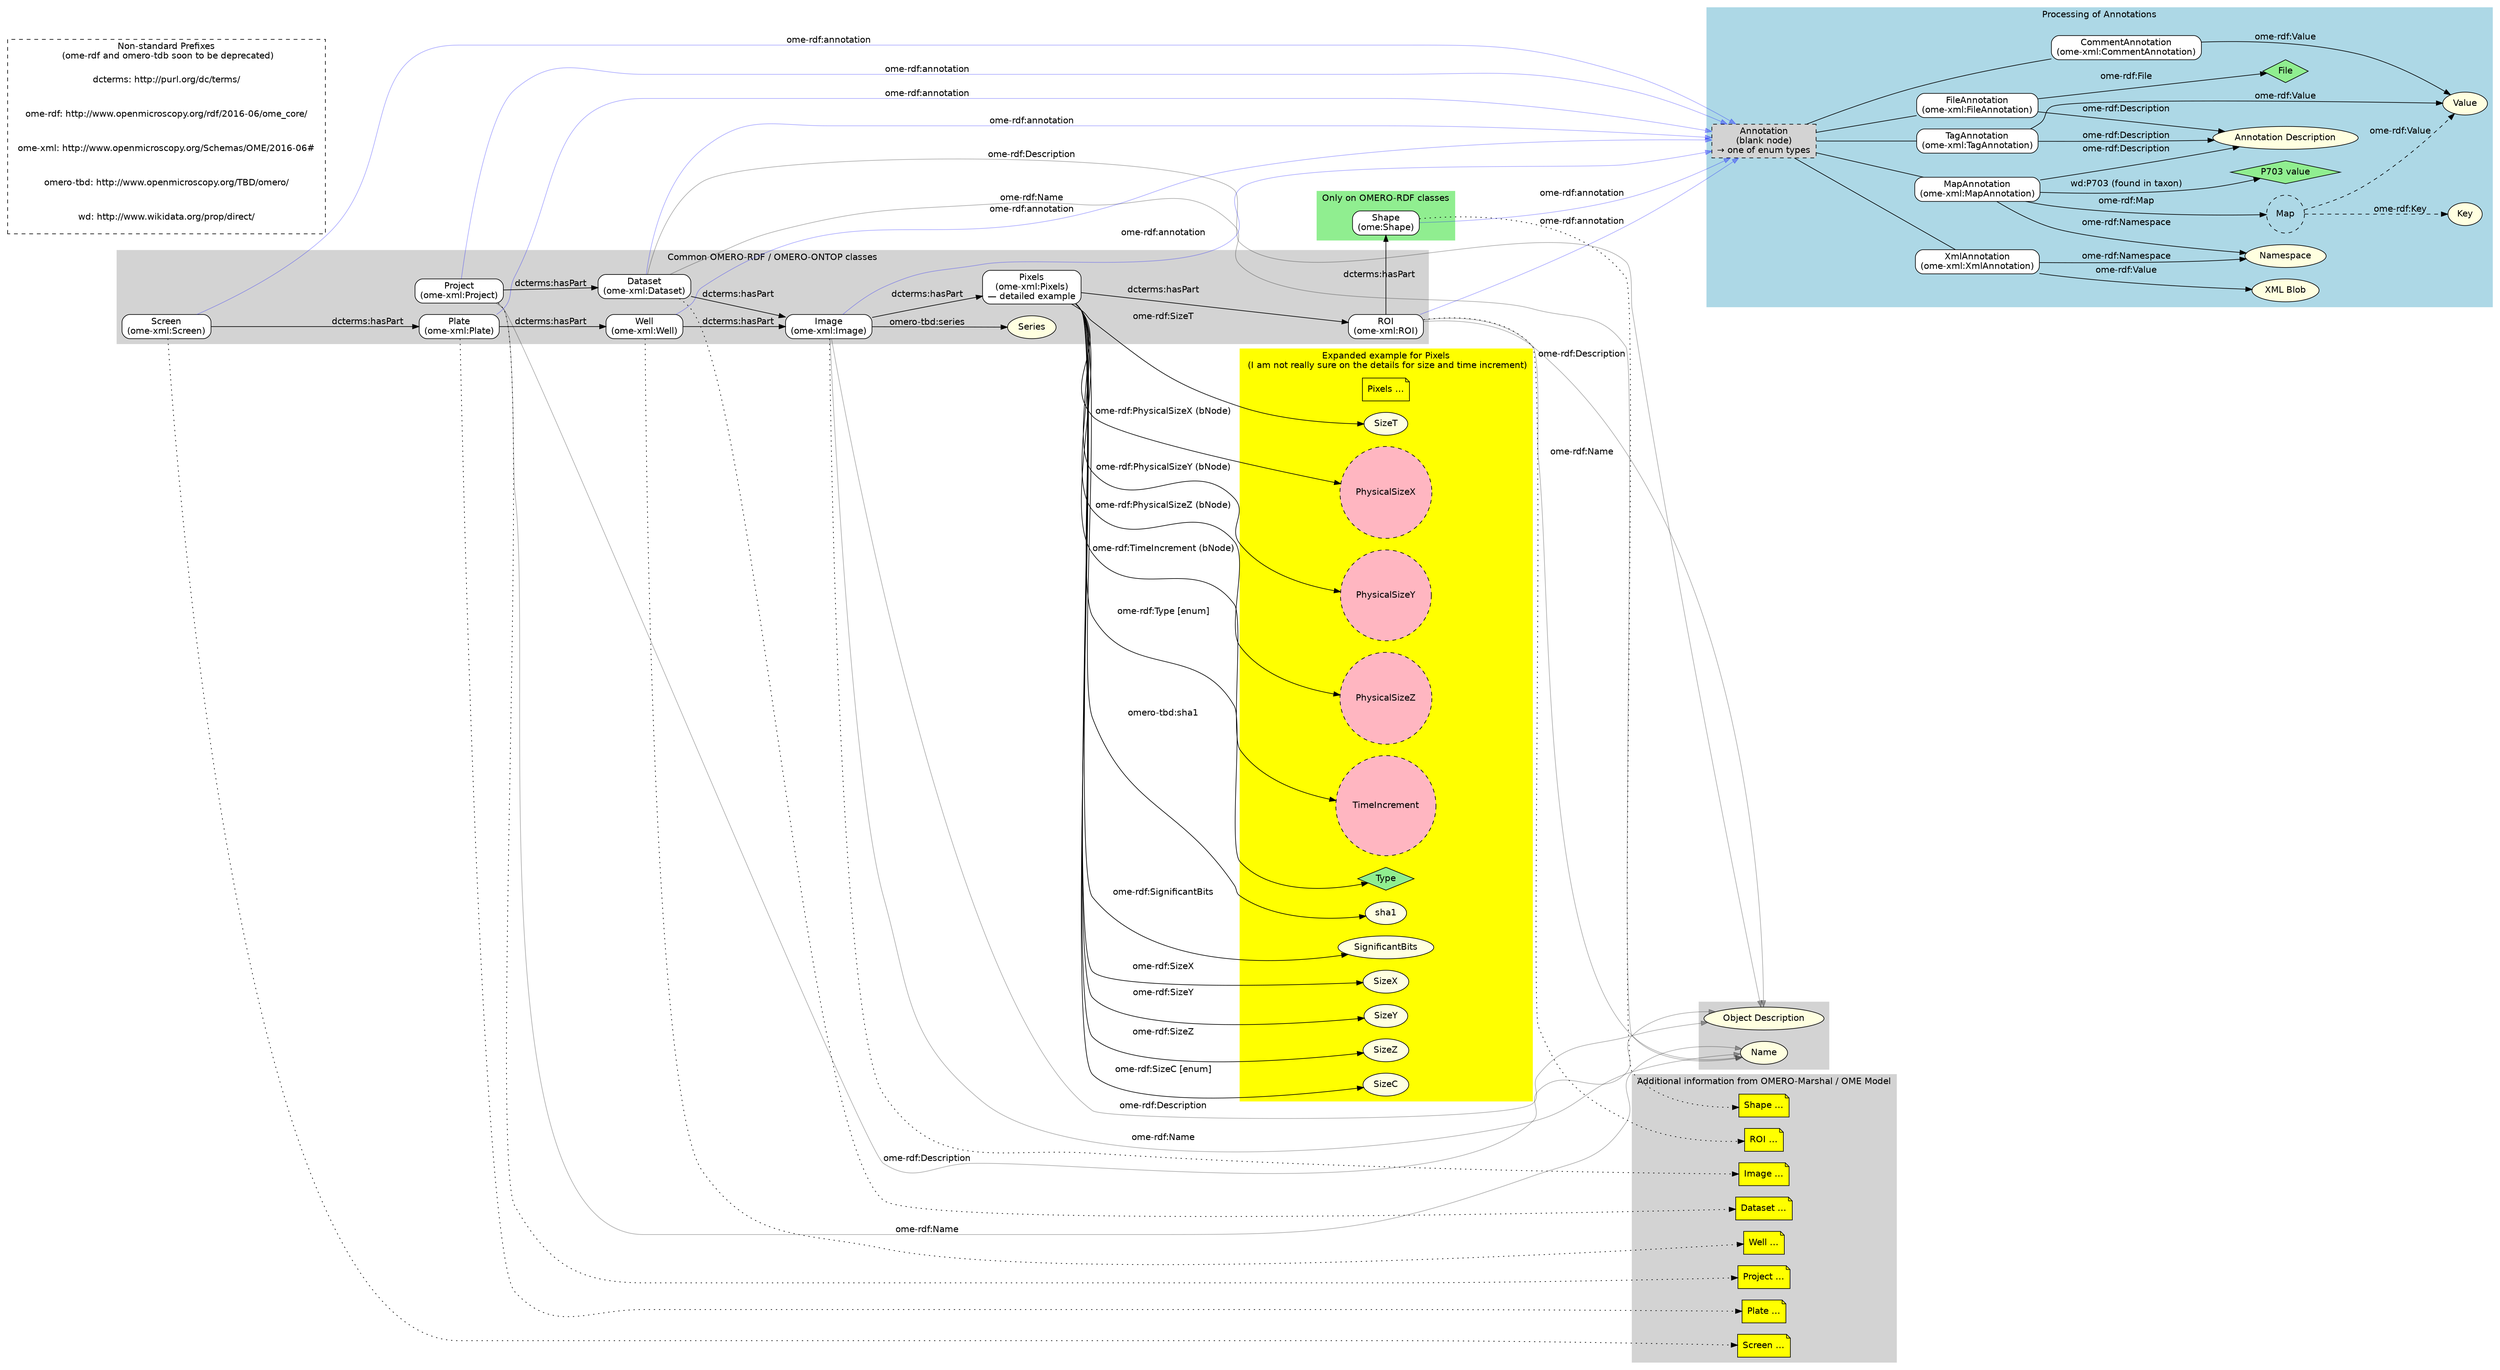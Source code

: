 // BUILT UPON BASELINE BY CHAT GPT - 5
// NEEDS MORE REVIEWS
digraph OMERO_RDF_COMPACT {
    rankdir = LR;
    fontname = "Helvetica";
    
    node [fontname = "Helvetica";];
    edge [fontname = "Helvetica";];
    
    // === Core Containers ===
    subgraph cluster_containers {
        label = "Common OMERO-RDF / OMERO-ONTOP classes";
        style = filled;
        color = lightgrey;
        
        Project [label = "Project\n(ome-xml:Project)";shape = box;style = "rounded,filled";fillcolor = white;];
        Dataset [label = "Dataset\n(ome-xml:Dataset)";shape = box;style = "rounded,filled";fillcolor = white;];
        Image [label = "Image\n(ome-xml:Image)";shape = box;style = "rounded,filled";fillcolor = white;];
        
        
        Image -> "Series" [label = "omero-tbd:series";];
        "Series" [shape = ellipse;style = filled;fillcolor = lightyellow;];
        
        Pixels [label = "Pixels\n(ome-xml:Pixels)\n— detailed example";shape = box;style = "rounded,filled";fillcolor = white;];
        ROI [label = "ROI\n(ome-xml:ROI)";shape = box;style = "rounded,filled";fillcolor = white;];
        
        Screen [label = "Screen\n(ome-xml:Screen)";shape = box;style = "rounded,filled";fillcolor = white;];
        Plate [label = "Plate\n(ome-xml:Plate)";shape = box;style = "rounded,filled";fillcolor = white;];
        Well [label = "Well\n(ome-xml:Well)";shape = box;style = "rounded,filled";fillcolor = white;];
    }
    
    
    subgraph cluster_entities_2 {
        label = "Only on OMERO-RDF classes";
        style = filled;
        color = lightgreen;
        
        Shape [label = "Shape\n(ome:Shape)";shape = box;style = "rounded,filled";fillcolor = white;];
    }
    
    
    // === Containment (double arrows) ===
    Project -> Dataset [label = "dcterms:hasPart";];
    Dataset -> Image [label = "dcterms:hasPart";];
    Image -> Pixels [label = "dcterms:hasPart";];
    Pixels -> ROI [label = "dcterms:hasPart";];
    ROI -> Shape [label = "dcterms:hasPart";];
    
    Screen -> Plate [label = "dcterms:hasPart";];
    Plate -> Well [label = "dcterms:hasPart";];
    Well -> Image [label = "dcterms:hasPart";];
    
    // === Metadata (shared literals) ===
    
    edge [color = "#00000055";];
    Dataset -> "Object Description" [label = "ome-rdf:Description";];
    Project -> "Object Description" [label = "ome-rdf:Description";];
    Image -> "Object Description" [label = "ome-rdf:Description";];
    ROI -> "Object Description" [label = "ome-rdf:Description";];
    Project -> "Name" [label = "ome-rdf:Name";];
    Dataset -> "Name" [label = "ome-rdf:Name";];
    ROI -> "Name" [label = "ome-rdf:Name";];
    Image -> "Name" [label = "ome-rdf:Name";];
    edge [color = "#000000";];
    
    
    // === Pixels attributes (explicit example) ===
    subgraph cluster_pixels {
        label = "Expanded example for Pixels\n (I am not really sure on the details for size and time increment)";
        style = filled;
        color = yellow;
        
        "Pixels …" [shape = note;style = filled;fillcolor = yellow;];
        Pixels -> "SizeX" [label = "ome-rdf:SizeX";];
        Pixels -> "SizeY" [label = "ome-rdf:SizeY";];
        Pixels -> "SizeZ" [label = "ome-rdf:SizeZ";];
        Pixels -> "SizeC" [label = "ome-rdf:SizeC [enum]";];
        Pixels -> "SizeT" [label = "ome-rdf:SizeT";];
        Pixels -> "PhysicalSizeX" [label = "ome-rdf:PhysicalSizeX (bNode)";];
        Pixels -> "PhysicalSizeY" [label = "ome-rdf:PhysicalSizeY (bNode)";];
        Pixels -> "PhysicalSizeZ" [label = "ome-rdf:PhysicalSizeZ (bNode)";];
        Pixels -> "TimeIncrement" [label = "ome-rdf:TimeIncrement (bNode)";];
        Pixels -> "Type" [label = "ome-rdf:Type [enum]";];
        Pixels -> "sha1" [label = "omero-tbd:sha1";];
        Pixels -> "SignificantBits" [label = "ome-rdf:SignificantBits";];
    }
    
    subgraph cluster_direct_literals {
        style = filled;
        color = lightgray;
        
        "Name" [shape = ellipse;style = filled;fillcolor = lightyellow;];
        "Object Description" [shape = ellipse;style = filled;fillcolor = lightyellow;];
    }
    // === Styles ===
    
    
    "SizeX" [shape = ellipse;style = filled;fillcolor = lightyellow;];
    "SizeY" [shape = ellipse;style = filled;fillcolor = lightyellow;];
    "SizeZ" [shape = ellipse;style = filled;fillcolor = lightyellow;];
    "SizeC" [shape = ellipse;style = filled;fillcolor = lightyellow;];
    "SizeT" [shape = ellipse;style = filled;fillcolor = lightyellow;];
    "SignificantBits" [shape = ellipse;style = filled;fillcolor = lightyellow;];
    "XML Blob" [shape = ellipse;style = filled;fillcolor = lightyellow;];
    "Type" [shape = diamond;style = filled;fillcolor = lightgreen;];
    "sha1" [shape = ellipse;style = filled;fillcolor = lightyellow;];
    "PhysicalSizeX" [shape = circle;style = "dashed,filled";fillcolor = lightpink;];
    "PhysicalSizeY" [shape = circle;style = "dashed,filled";fillcolor = lightpink;];
    "PhysicalSizeZ" [shape = circle;style = "dashed,filled";fillcolor = lightpink;];
    "TimeIncrement" [shape = circle;style = "dashed,filled";fillcolor = lightpink;];
    
    // === Placeholder nodes for other classes ===
    Project -> "Project …" [style = dotted;];
    Dataset -> "Dataset …" [style = dotted;];
    Image -> "Image …" [style = dotted;];
    ROI -> "ROI …" [style = dotted;];
    Shape -> "Shape …" [style = dotted;];
    Screen -> "Screen …" [style = dotted;];
    Plate -> "Plate …" [style = dotted;];
    Well -> "Well …" [style = dotted;];
    
    subgraph cluster_extra {
        label = "Additional information from OMERO-Marshal / OME Model";
        style = filled;
        color = lightgray;
        
        
        "Project …" [shape = note;style = filled;fillcolor = yellow;];
        "Dataset …" [shape = note;style = filled;fillcolor = yellow;];
        "Image …" [shape = note;style = filled;fillcolor = yellow;];
        "ROI …" [shape = note;style = filled;fillcolor = yellow;];
        "Shape …" [shape = note;style = filled;fillcolor = yellow;];
        "Screen …" [shape = note;style = filled;fillcolor = yellow;];
        "Plate …" [shape = note;style = filled;fillcolor = yellow;];
        "Well …" [shape = note;style = filled;fillcolor = yellow;];
    }
    // === Annotations ===
    subgraph cluster_annotations {
        label = "Processing of Annotations";
        style = filled;
        color = lightblue;
        
        Annotation [label = "Annotation\n(blank node)\n→ one of enum types";shape = box;style = "dashed,filled";fillcolor = lightgray;];
        Annotation -> MapAnnotation [arrowhead = none;];
        Annotation -> XmlAnnotation [arrowhead = none;];
        Annotation -> TagAnnotation [arrowhead = none;];
        Annotation -> CommentAnnotation [arrowhead = none;];
        Annotation -> FileAnnotation [arrowhead = none;];
        
        MapAnnotation [label = "MapAnnotation\n(ome-xml:MapAnnotation)";shape = box;style = "rounded,filled";fillcolor = white;];
        XmlAnnotation [label = "XmlAnnotation\n(ome-xml:XmlAnnotation)";shape = box;style = "rounded,filled";fillcolor = white;];
        TagAnnotation [label = "TagAnnotation\n(ome-xml:TagAnnotation)";shape = box;style = "rounded,filled";fillcolor = white;];
        CommentAnnotation [label = "CommentAnnotation\n(ome-xml:CommentAnnotation)";shape = box;style = "rounded,filled";fillcolor = white;];
        FileAnnotation [label = "FileAnnotation\n(ome-xml:FileAnnotation)";shape = box;style = "rounded,filled";fillcolor = white;];
        
        // MapAnnotation details
        MapAnnotation -> "Namespace" [label = "ome-rdf:Namespace";];
        MapAnnotation -> "Map" [label = "ome-rdf:Map";];
        MapAnnotation -> "P703 value" [label = "wd:P703 (found in taxon)";];
        MapAnnotation -> "Annotation Description" [label = "ome-rdf:Description";];
        
        "Map" [shape = circle;style = "dashed,filled";fillcolor = lightblue;];
        "Key" [shape = ellipse;style = filled;fillcolor = lightyellow;];
        "Value" [shape = ellipse;style = filled;fillcolor = lightyellow;];
        "Map" -> "Key" [label = "ome-rdf:Key"; style = dashed;];
        "Map" -> "Value" [label = "ome-rdf:Value"; style = dashed;];
        
        XmlAnnotation -> "XML Blob" [label = "ome-rdf:Value";];
        XmlAnnotation -> "Namespace" [label = "ome-rdf:Namespace";];
        
        TagAnnotation -> "Value" [label = "ome-rdf:Value";];
        TagAnnotation -> "Annotation Description" [label = "ome-rdf:Description";];
        
        CommentAnnotation -> "Value" [label = "ome-rdf:Value";];
        
        FileAnnotation -> "File" [label = "ome-rdf:File";];
        FileAnnotation -> "Annotation Description" [label = "ome-rdf:Description";];
        
        "Namespace" [shape = ellipse;style = filled;fillcolor = lightyellow;];
        "Annotation Description" [shape = ellipse;style = filled;fillcolor = lightyellow;];
        "File" [shape = diamond;style = filled;fillcolor = lightgreen;];
        "P703 value" [shape = diamond;style = filled;fillcolor = lightgreen;];
    }
    
    // === Annotation edges (blue) ===
    edge [color = "#0000ff55";];
    Project -> Annotation [label = "ome-rdf:annotation";];
    Dataset -> Annotation [label = "ome-rdf:annotation";];
    Image -> Annotation [label = "ome-rdf:annotation";];
    ROI -> Annotation [label = "ome-rdf:annotation";];
    Shape -> Annotation [label = "ome-rdf:annotation";];
    Screen -> Annotation [label = "ome-rdf:annotation";];
    Plate -> Annotation [label = "ome-rdf:annotation";];
    Well -> Annotation [label = "ome-rdf:annotation";];
    
    edge [color = black;];
    
    // === Prefixes Legend ===
    subgraph cluster_legend {
        label = "Non-standard Prefixes\n (ome-rdf and omero-tdb soon to be deprecated)";
        style = dashed;
        "dcterms:" [shape = plaintext;label = "dcterms: http://purl.org/dc/terms/";];
        "ome-rdf:" [shape = plaintext;label = "ome-rdf: http://www.openmicroscopy.org/rdf/2016-06/ome_core/";];
        "ome-xml" [shape = plaintext;label = "ome-xml: http://www.openmicroscopy.org/Schemas/OME/2016-06#";];
        "omero-tbd:" [shape = plaintext;label = "omero-tbd: http://www.openmicroscopy.org/TBD/omero/";];
        "wd:" [shape = plaintext;label = "wd: http://www.wikidata.org/prop/direct/";];
    }
}